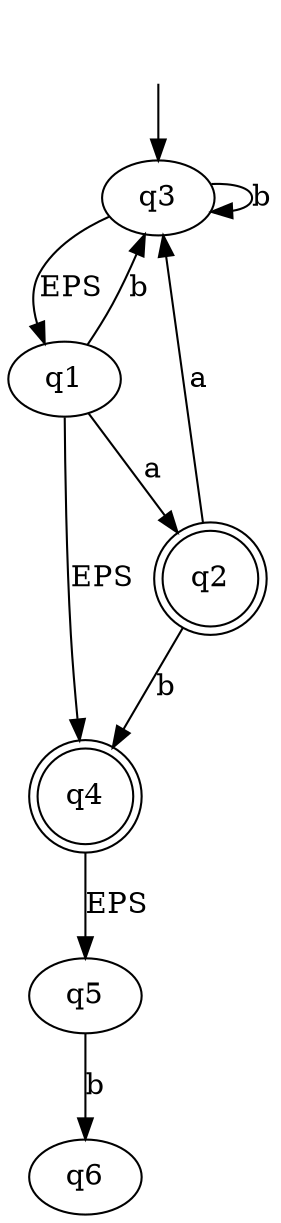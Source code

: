 digraph {
	start [style = "invis"]
	start -> "q3"
	"q1"
	"q2" [shape=doublecircle]
	"q1" -> "q2"
[label = "a"]	"q4" [shape=doublecircle]
	"q1" -> "q4"
[label = "EPS"]	"q3"
	"q1" -> "q3"
[label = "b"]	"q2" -> "q3"
[label = "a"]	"q2" -> "q4"
[label = "b"]	"q5"
	"q4" -> "q5"
[label = "EPS"]	"q3" -> "q1"
[label = "EPS"]	"q3" -> "q3"
[label = "b"]	"q6"
	"q5" -> "q6"
[label = "b"]}